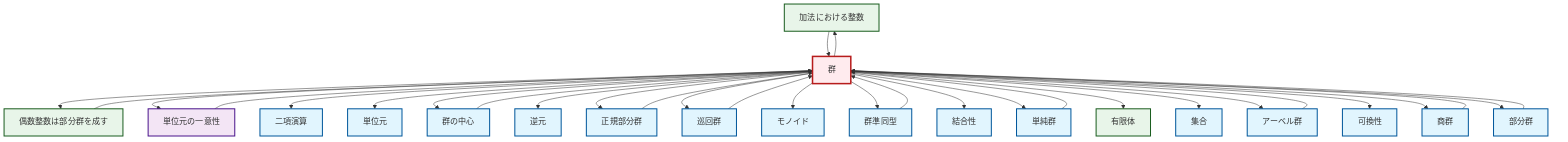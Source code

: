 graph TD
    classDef definition fill:#e1f5fe,stroke:#01579b,stroke-width:2px
    classDef theorem fill:#f3e5f5,stroke:#4a148c,stroke-width:2px
    classDef axiom fill:#fff3e0,stroke:#e65100,stroke-width:2px
    classDef example fill:#e8f5e9,stroke:#1b5e20,stroke-width:2px
    classDef current fill:#ffebee,stroke:#b71c1c,stroke-width:3px
    ex-integers-addition["加法における整数"]:::example
    def-quotient-group["商群"]:::definition
    ex-finite-field["有限体"]:::example
    def-monoid["モノイド"]:::definition
    def-subgroup["部分群"]:::definition
    def-group["群"]:::definition
    def-inverse-element["逆元"]:::definition
    def-normal-subgroup["正規部分群"]:::definition
    def-set["集合"]:::definition
    def-commutativity["可換性"]:::definition
    def-identity-element["単位元"]:::definition
    def-center-of-group["群の中心"]:::definition
    def-cyclic-group["巡回群"]:::definition
    def-associativity["結合性"]:::definition
    ex-even-integers-subgroup["偶数整数は部分群を成す"]:::example
    def-binary-operation["二項演算"]:::definition
    def-homomorphism["群準同型"]:::definition
    thm-unique-identity["単位元の一意性"]:::theorem
    def-simple-group["単純群"]:::definition
    def-abelian-group["アーベル群"]:::definition
    def-group --> ex-even-integers-subgroup
    ex-integers-addition --> def-group
    def-group --> thm-unique-identity
    def-group --> def-binary-operation
    def-simple-group --> def-group
    def-group --> def-identity-element
    def-group --> def-center-of-group
    def-homomorphism --> def-group
    def-group --> def-inverse-element
    def-group --> def-normal-subgroup
    thm-unique-identity --> def-group
    def-group --> def-cyclic-group
    def-group --> def-monoid
    def-center-of-group --> def-group
    def-cyclic-group --> def-group
    def-group --> def-homomorphism
    def-group --> def-associativity
    def-quotient-group --> def-group
    def-group --> def-simple-group
    def-group --> ex-finite-field
    def-normal-subgroup --> def-group
    def-group --> def-set
    ex-even-integers-subgroup --> def-group
    def-subgroup --> def-group
    def-group --> def-abelian-group
    def-group --> def-commutativity
    def-group --> def-quotient-group
    def-group --> def-subgroup
    def-group --> ex-integers-addition
    def-abelian-group --> def-group
    class def-group current